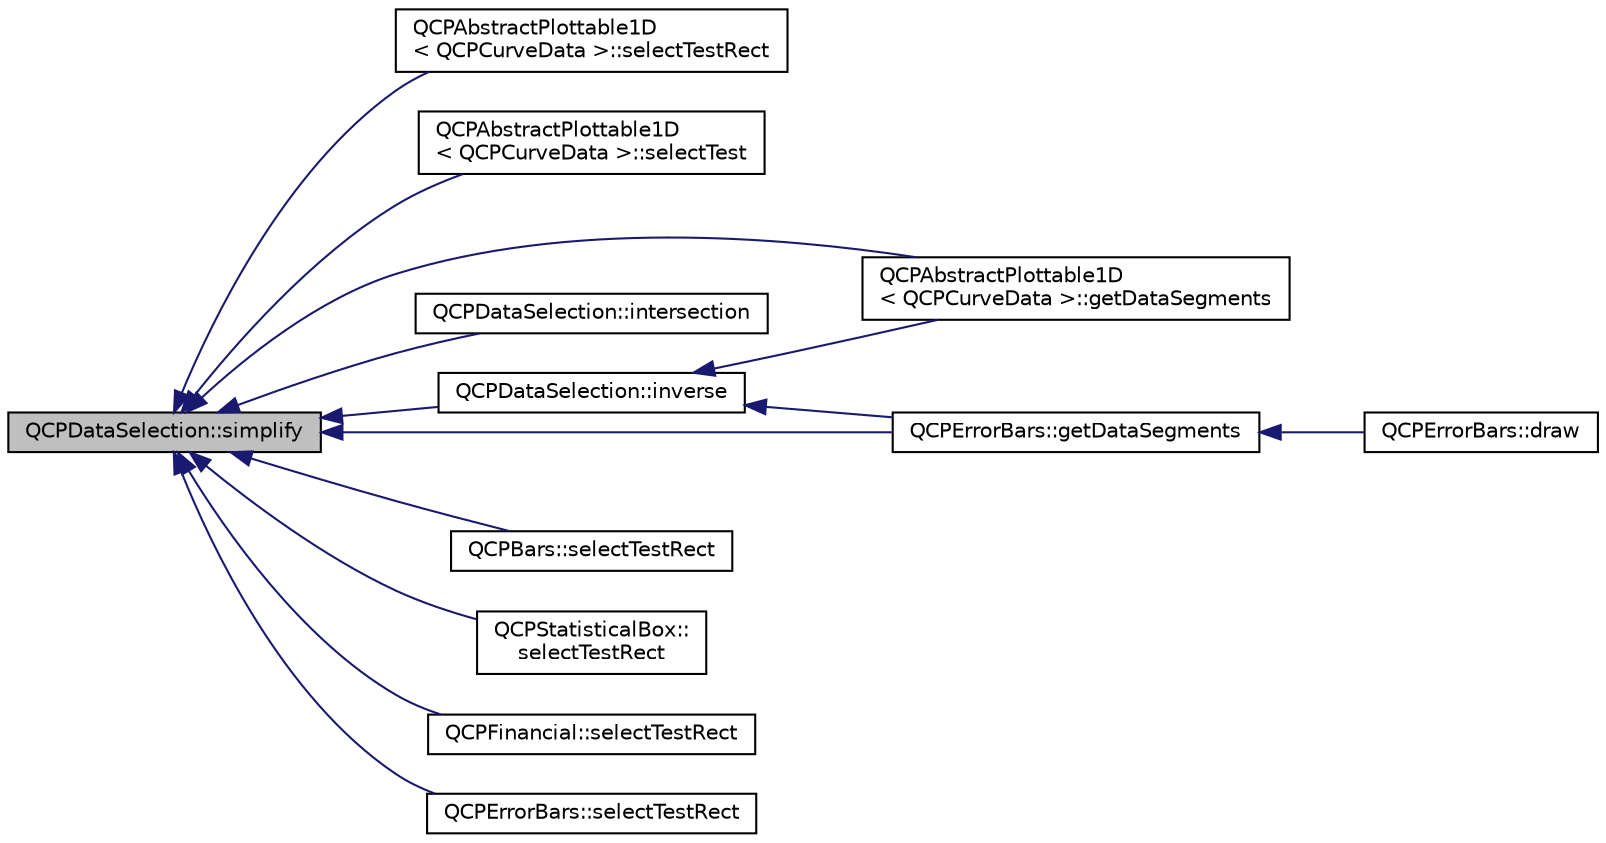 digraph "QCPDataSelection::simplify"
{
  edge [fontname="Helvetica",fontsize="10",labelfontname="Helvetica",labelfontsize="10"];
  node [fontname="Helvetica",fontsize="10",shape=record];
  rankdir="LR";
  Node118 [label="QCPDataSelection::simplify",height=0.2,width=0.4,color="black", fillcolor="grey75", style="filled", fontcolor="black"];
  Node118 -> Node119 [dir="back",color="midnightblue",fontsize="10",style="solid",fontname="Helvetica"];
  Node119 [label="QCPAbstractPlottable1D\l\< QCPCurveData \>::selectTestRect",height=0.2,width=0.4,color="black", fillcolor="white", style="filled",URL="$class_q_c_p_abstract_plottable1_d.html#a22377bf6e57ab7eedbc9e489250c6ded"];
  Node118 -> Node120 [dir="back",color="midnightblue",fontsize="10",style="solid",fontname="Helvetica"];
  Node120 [label="QCPAbstractPlottable1D\l\< QCPCurveData \>::selectTest",height=0.2,width=0.4,color="black", fillcolor="white", style="filled",URL="$class_q_c_p_abstract_plottable1_d.html#a4611b43bcb6441b2154eb4f4e0a33db2"];
  Node118 -> Node121 [dir="back",color="midnightblue",fontsize="10",style="solid",fontname="Helvetica"];
  Node121 [label="QCPAbstractPlottable1D\l\< QCPCurveData \>::getDataSegments",height=0.2,width=0.4,color="black", fillcolor="white", style="filled",URL="$class_q_c_p_abstract_plottable1_d.html#ae890e62ce403c54f575c73b9529f1af8"];
  Node118 -> Node122 [dir="back",color="midnightblue",fontsize="10",style="solid",fontname="Helvetica"];
  Node122 [label="QCPDataSelection::intersection",height=0.2,width=0.4,color="black", fillcolor="white", style="filled",URL="$class_q_c_p_data_selection.html#af5267ced53687561367105ee77b874ab"];
  Node118 -> Node123 [dir="back",color="midnightblue",fontsize="10",style="solid",fontname="Helvetica"];
  Node123 [label="QCPDataSelection::inverse",height=0.2,width=0.4,color="black", fillcolor="white", style="filled",URL="$class_q_c_p_data_selection.html#ae8097f4e4ffee7b1b5df27c93eb365db"];
  Node123 -> Node121 [dir="back",color="midnightblue",fontsize="10",style="solid",fontname="Helvetica"];
  Node123 -> Node124 [dir="back",color="midnightblue",fontsize="10",style="solid",fontname="Helvetica"];
  Node124 [label="QCPErrorBars::getDataSegments",height=0.2,width=0.4,color="black", fillcolor="white", style="filled",URL="$class_q_c_p_error_bars.html#a243e0bb2563fc2e9f08efd77e7175abf"];
  Node124 -> Node125 [dir="back",color="midnightblue",fontsize="10",style="solid",fontname="Helvetica"];
  Node125 [label="QCPErrorBars::draw",height=0.2,width=0.4,color="black", fillcolor="white", style="filled",URL="$class_q_c_p_error_bars.html#a801e85931372abf2a1034bfb2eac5cd2"];
  Node118 -> Node126 [dir="back",color="midnightblue",fontsize="10",style="solid",fontname="Helvetica"];
  Node126 [label="QCPBars::selectTestRect",height=0.2,width=0.4,color="black", fillcolor="white", style="filled",URL="$class_q_c_p_bars.html#ab03bb6125c3e983b89d694f75ce6b3d5"];
  Node118 -> Node127 [dir="back",color="midnightblue",fontsize="10",style="solid",fontname="Helvetica"];
  Node127 [label="QCPStatisticalBox::\lselectTestRect",height=0.2,width=0.4,color="black", fillcolor="white", style="filled",URL="$class_q_c_p_statistical_box.html#a42febad6ad5e924a151434cc434b4ffc"];
  Node118 -> Node128 [dir="back",color="midnightblue",fontsize="10",style="solid",fontname="Helvetica"];
  Node128 [label="QCPFinancial::selectTestRect",height=0.2,width=0.4,color="black", fillcolor="white", style="filled",URL="$class_q_c_p_financial.html#a3c5beb1ab028a1dba845fc9dcffc7cf4"];
  Node118 -> Node129 [dir="back",color="midnightblue",fontsize="10",style="solid",fontname="Helvetica"];
  Node129 [label="QCPErrorBars::selectTestRect",height=0.2,width=0.4,color="black", fillcolor="white", style="filled",URL="$class_q_c_p_error_bars.html#ad7c727736599dfb173f0952082e1a5b6"];
  Node118 -> Node124 [dir="back",color="midnightblue",fontsize="10",style="solid",fontname="Helvetica"];
}
